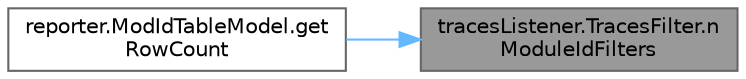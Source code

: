 digraph "tracesListener.TracesFilter.nModuleIdFilters"
{
 // LATEX_PDF_SIZE
  bgcolor="transparent";
  edge [fontname=Helvetica,fontsize=10,labelfontname=Helvetica,labelfontsize=10];
  node [fontname=Helvetica,fontsize=10,shape=box,height=0.2,width=0.4];
  rankdir="RL";
  Node1 [id="Node000001",label="tracesListener.TracesFilter.n\lModuleIdFilters",height=0.2,width=0.4,color="gray40", fillcolor="grey60", style="filled", fontcolor="black",tooltip=" "];
  Node1 -> Node2 [id="edge1_Node000001_Node000002",dir="back",color="steelblue1",style="solid",tooltip=" "];
  Node2 [id="Node000002",label="reporter.ModIdTableModel.get\lRowCount",height=0.2,width=0.4,color="grey40", fillcolor="white", style="filled",URL="$classreporter_1_1_mod_id_table_model.html#a3ee7b77f69c297703037d1705b5f70dd",tooltip=" "];
}
